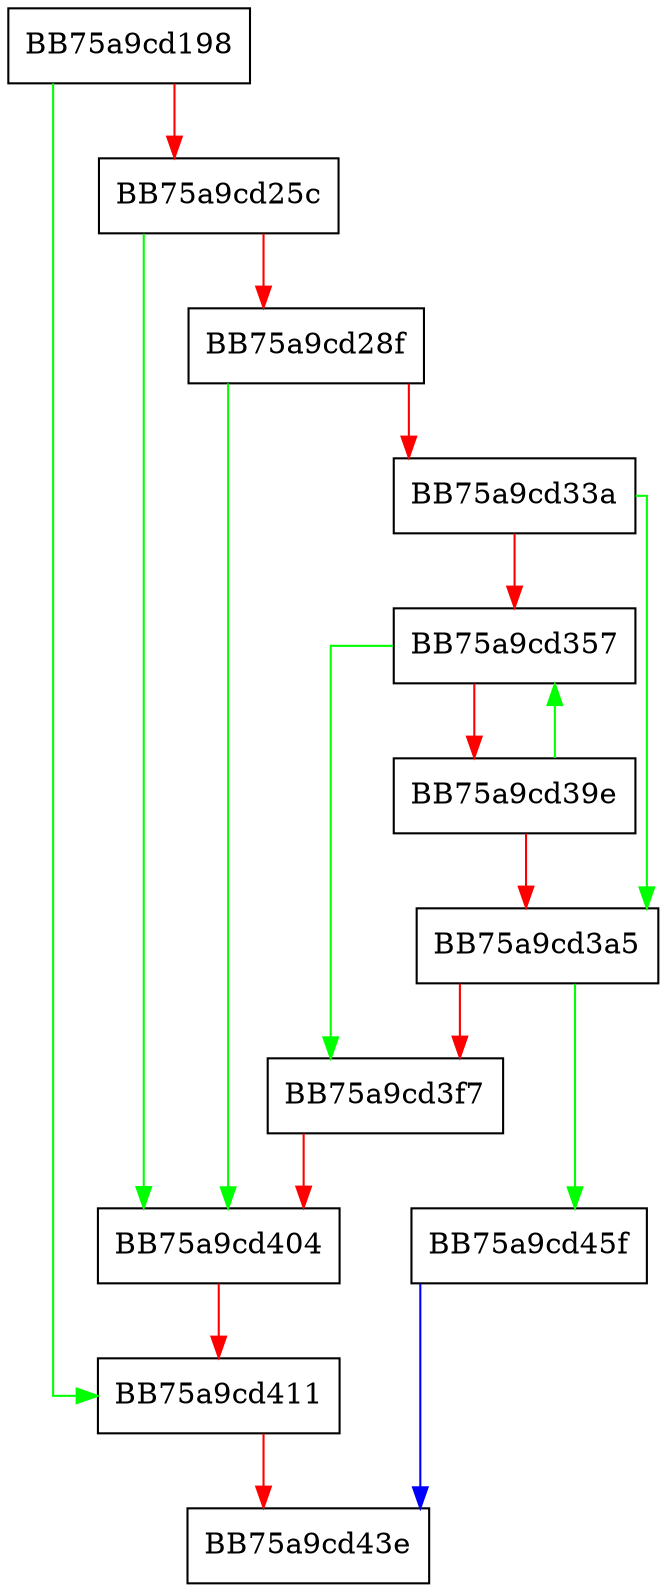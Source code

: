 digraph _database_import_dll_directory {
  node [shape="box"];
  graph [splines=ortho];
  BB75a9cd198 -> BB75a9cd411 [color="green"];
  BB75a9cd198 -> BB75a9cd25c [color="red"];
  BB75a9cd25c -> BB75a9cd404 [color="green"];
  BB75a9cd25c -> BB75a9cd28f [color="red"];
  BB75a9cd28f -> BB75a9cd404 [color="green"];
  BB75a9cd28f -> BB75a9cd33a [color="red"];
  BB75a9cd33a -> BB75a9cd3a5 [color="green"];
  BB75a9cd33a -> BB75a9cd357 [color="red"];
  BB75a9cd357 -> BB75a9cd3f7 [color="green"];
  BB75a9cd357 -> BB75a9cd39e [color="red"];
  BB75a9cd39e -> BB75a9cd357 [color="green"];
  BB75a9cd39e -> BB75a9cd3a5 [color="red"];
  BB75a9cd3a5 -> BB75a9cd45f [color="green"];
  BB75a9cd3a5 -> BB75a9cd3f7 [color="red"];
  BB75a9cd3f7 -> BB75a9cd404 [color="red"];
  BB75a9cd404 -> BB75a9cd411 [color="red"];
  BB75a9cd411 -> BB75a9cd43e [color="red"];
  BB75a9cd45f -> BB75a9cd43e [color="blue"];
}